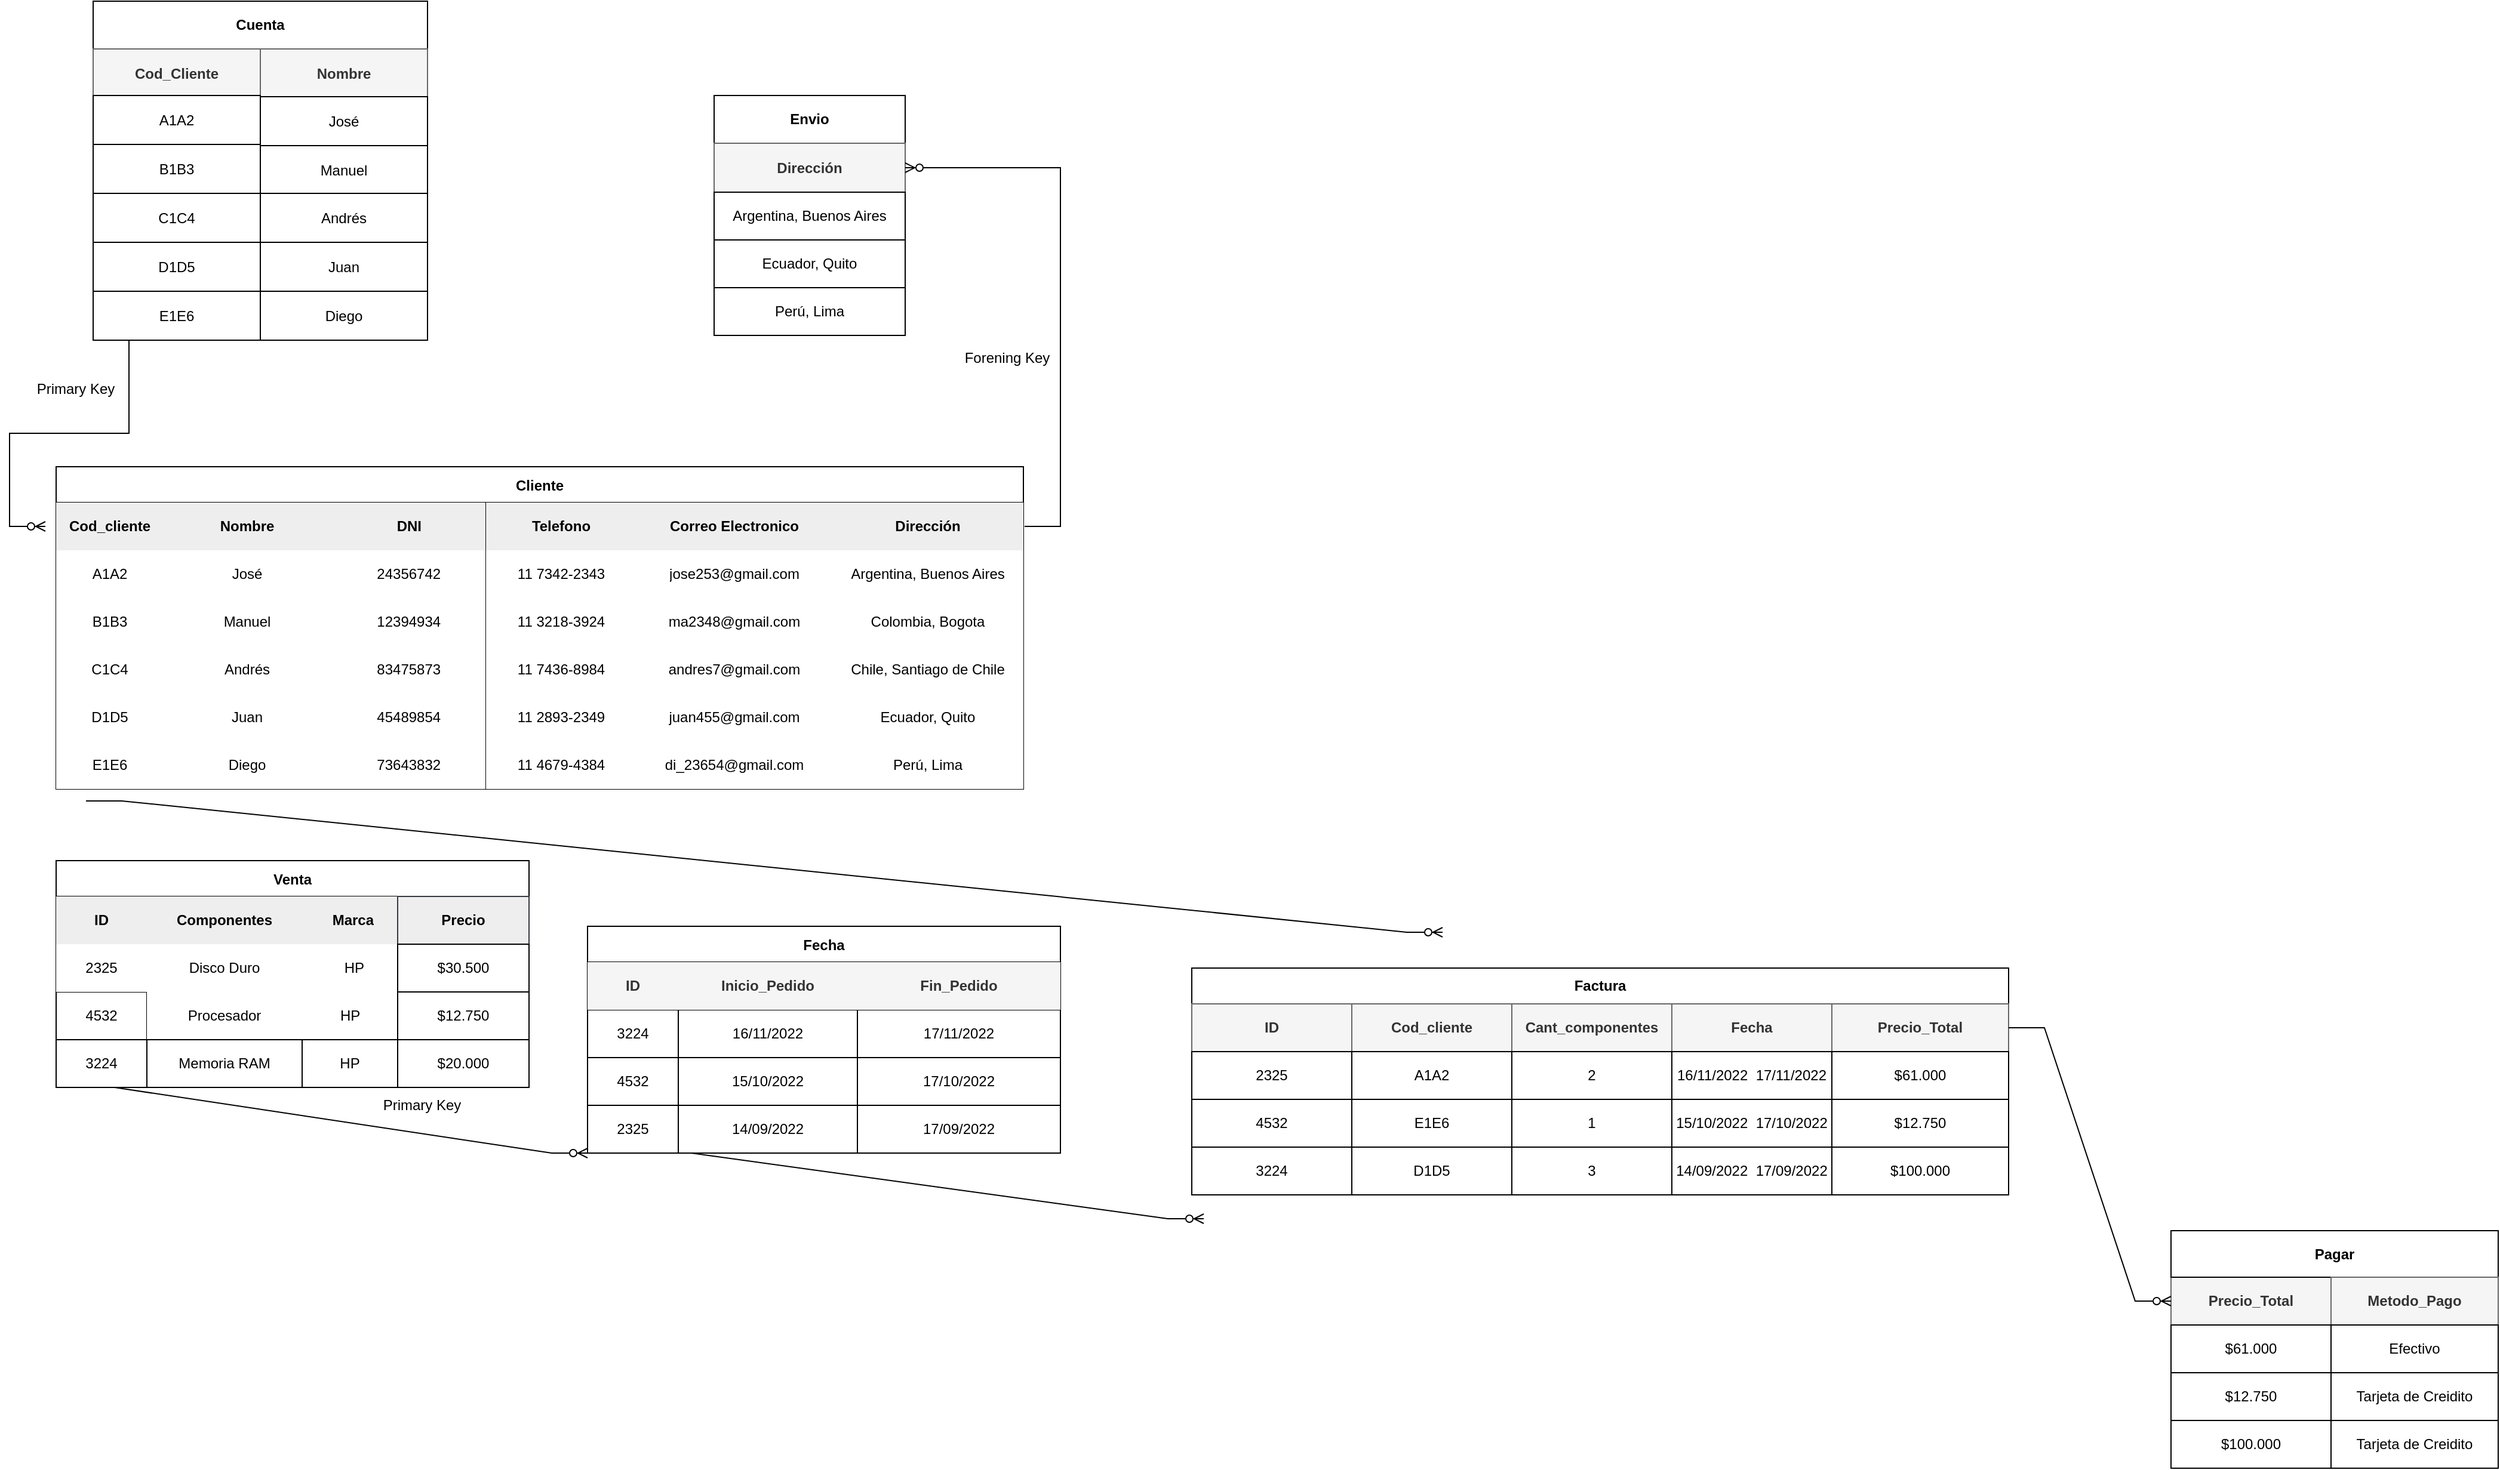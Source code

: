 <mxfile version="20.5.3" type="device"><diagram id="JBKViO2BY68Ah3hG3jkf" name="Página-1"><mxGraphModel dx="4299" dy="1928" grid="1" gridSize="10" guides="1" tooltips="1" connect="1" arrows="1" fold="1" page="1" pageScale="1" pageWidth="827" pageHeight="1169" math="0" shadow="0"><root><mxCell id="0"/><mxCell id="1" parent="0"/><mxCell id="SX-UD-Q0sHAjG9wGt3SO-8" value="&lt;b&gt;Cuenta&lt;/b&gt;" style="rounded=0;whiteSpace=wrap;html=1;" vertex="1" parent="1"><mxGeometry x="40" y="40" width="280" height="40" as="geometry"/></mxCell><mxCell id="SX-UD-Q0sHAjG9wGt3SO-9" value="&lt;b&gt;Cod_Cliente&lt;/b&gt;" style="rounded=0;whiteSpace=wrap;html=1;fillColor=#f5f5f5;fontColor=#333333;strokeColor=#666666;" vertex="1" parent="1"><mxGeometry x="40" y="80" width="140" height="41" as="geometry"/></mxCell><mxCell id="SX-UD-Q0sHAjG9wGt3SO-10" value="&lt;b&gt;Nombre&lt;/b&gt;" style="rounded=0;whiteSpace=wrap;html=1;fillColor=#f5f5f5;fontColor=#333333;strokeColor=#666666;" vertex="1" parent="1"><mxGeometry x="180" y="80" width="140" height="41" as="geometry"/></mxCell><mxCell id="SX-UD-Q0sHAjG9wGt3SO-11" value="A1A2" style="rounded=0;whiteSpace=wrap;html=1;" vertex="1" parent="1"><mxGeometry x="40" y="119" width="140" height="41" as="geometry"/></mxCell><mxCell id="SX-UD-Q0sHAjG9wGt3SO-12" value="B1B3" style="rounded=0;whiteSpace=wrap;html=1;" vertex="1" parent="1"><mxGeometry x="40" y="160" width="140" height="41" as="geometry"/></mxCell><mxCell id="SX-UD-Q0sHAjG9wGt3SO-13" value="C1C4" style="rounded=0;whiteSpace=wrap;html=1;" vertex="1" parent="1"><mxGeometry x="40" y="201" width="140" height="41" as="geometry"/></mxCell><mxCell id="SX-UD-Q0sHAjG9wGt3SO-14" value="José" style="rounded=0;whiteSpace=wrap;html=1;" vertex="1" parent="1"><mxGeometry x="180" y="120" width="140" height="41" as="geometry"/></mxCell><mxCell id="SX-UD-Q0sHAjG9wGt3SO-15" value="Manuel" style="rounded=0;whiteSpace=wrap;html=1;" vertex="1" parent="1"><mxGeometry x="180" y="161" width="140" height="41" as="geometry"/></mxCell><mxCell id="SX-UD-Q0sHAjG9wGt3SO-16" value="Andrés" style="rounded=0;whiteSpace=wrap;html=1;" vertex="1" parent="1"><mxGeometry x="180" y="201" width="140" height="41" as="geometry"/></mxCell><mxCell id="SX-UD-Q0sHAjG9wGt3SO-17" value="D1D5" style="rounded=0;whiteSpace=wrap;html=1;" vertex="1" parent="1"><mxGeometry x="40" y="242" width="140" height="41" as="geometry"/></mxCell><mxCell id="SX-UD-Q0sHAjG9wGt3SO-18" value="Juan" style="rounded=0;whiteSpace=wrap;html=1;" vertex="1" parent="1"><mxGeometry x="180" y="242" width="140" height="41" as="geometry"/></mxCell><mxCell id="SX-UD-Q0sHAjG9wGt3SO-19" value="E1E6" style="rounded=0;whiteSpace=wrap;html=1;" vertex="1" parent="1"><mxGeometry x="40" y="283" width="140" height="41" as="geometry"/></mxCell><mxCell id="SX-UD-Q0sHAjG9wGt3SO-20" value="Diego" style="rounded=0;whiteSpace=wrap;html=1;" vertex="1" parent="1"><mxGeometry x="180" y="283" width="140" height="41" as="geometry"/></mxCell><mxCell id="SX-UD-Q0sHAjG9wGt3SO-21" value="Cliente" style="shape=table;startSize=30;container=1;collapsible=0;childLayout=tableLayout;fontStyle=1;align=center;" vertex="1" parent="1"><mxGeometry x="9" y="430" width="810" height="270" as="geometry"/></mxCell><mxCell id="SX-UD-Q0sHAjG9wGt3SO-22" value="" style="shape=tableRow;horizontal=0;startSize=0;swimlaneHead=0;swimlaneBody=0;top=0;left=0;bottom=0;right=0;collapsible=0;dropTarget=0;fillColor=none;points=[[0,0.5],[1,0.5]];portConstraint=eastwest;" vertex="1" parent="SX-UD-Q0sHAjG9wGt3SO-21"><mxGeometry y="30" width="810" height="40" as="geometry"/></mxCell><mxCell id="SX-UD-Q0sHAjG9wGt3SO-23" value="&lt;b&gt;&lt;span style=&quot;white-space: pre;&quot;&gt;&amp;nbsp;  Cod_cliente&#9;&lt;/span&gt;&lt;span style=&quot;white-space: pre;&quot;&gt;&#9;&lt;/span&gt;&lt;span style=&quot;white-space: pre;&quot;&gt;&#9;&lt;/span&gt;&lt;span style=&quot;white-space: pre;&quot;&gt;&#9;&lt;/span&gt;&lt;/b&gt;" style="shape=partialRectangle;html=1;whiteSpace=wrap;connectable=0;fillColor=#eeeeee;top=0;left=0;bottom=0;right=0;overflow=hidden;strokeColor=#36393d;" vertex="1" parent="SX-UD-Q0sHAjG9wGt3SO-22"><mxGeometry width="90" height="40" as="geometry"><mxRectangle width="90" height="40" as="alternateBounds"/></mxGeometry></mxCell><mxCell id="SX-UD-Q0sHAjG9wGt3SO-24" value="&lt;b&gt;Nombre&lt;/b&gt;" style="shape=partialRectangle;html=1;whiteSpace=wrap;connectable=0;fillColor=#eeeeee;top=0;left=0;bottom=0;right=0;overflow=hidden;strokeColor=#36393d;" vertex="1" parent="SX-UD-Q0sHAjG9wGt3SO-22"><mxGeometry x="90" width="140" height="40" as="geometry"><mxRectangle width="140" height="40" as="alternateBounds"/></mxGeometry></mxCell><mxCell id="SX-UD-Q0sHAjG9wGt3SO-25" value="&lt;div style=&quot;text-align: center;&quot;&gt;&lt;b style=&quot;background-color: initial;&quot;&gt;&lt;span style=&quot;white-space: pre;&quot;&gt;&#9;&amp;nbsp;&lt;/span&gt;&amp;nbsp; &amp;nbsp;&lt;span style=&quot;white-space: pre;&quot;&gt;&#9;&lt;/span&gt;DNI&lt;/b&gt;&lt;/div&gt;" style="shape=partialRectangle;html=1;whiteSpace=wrap;connectable=0;fillColor=#eeeeee;top=0;left=0;bottom=0;right=0;overflow=hidden;align=left;strokeColor=#36393d;" vertex="1" parent="SX-UD-Q0sHAjG9wGt3SO-22"><mxGeometry x="230" width="580" height="40" as="geometry"><mxRectangle width="580" height="40" as="alternateBounds"/></mxGeometry></mxCell><mxCell id="SX-UD-Q0sHAjG9wGt3SO-26" value="" style="shape=tableRow;horizontal=0;startSize=0;swimlaneHead=0;swimlaneBody=0;top=0;left=0;bottom=0;right=0;collapsible=0;dropTarget=0;fillColor=none;points=[[0,0.5],[1,0.5]];portConstraint=eastwest;" vertex="1" parent="SX-UD-Q0sHAjG9wGt3SO-21"><mxGeometry y="70" width="810" height="40" as="geometry"/></mxCell><mxCell id="SX-UD-Q0sHAjG9wGt3SO-27" value="A1A2" style="shape=partialRectangle;html=1;whiteSpace=wrap;connectable=0;top=0;left=0;bottom=0;right=0;overflow=hidden;" vertex="1" parent="SX-UD-Q0sHAjG9wGt3SO-26"><mxGeometry width="90" height="40" as="geometry"><mxRectangle width="90" height="40" as="alternateBounds"/></mxGeometry></mxCell><mxCell id="SX-UD-Q0sHAjG9wGt3SO-28" value="José" style="shape=partialRectangle;html=1;whiteSpace=wrap;connectable=0;top=0;left=0;bottom=0;right=0;overflow=hidden;" vertex="1" parent="SX-UD-Q0sHAjG9wGt3SO-26"><mxGeometry x="90" width="140" height="40" as="geometry"><mxRectangle width="140" height="40" as="alternateBounds"/></mxGeometry></mxCell><mxCell id="SX-UD-Q0sHAjG9wGt3SO-29" value="&amp;nbsp; &amp;nbsp;&lt;span style=&quot;white-space: pre;&quot;&gt;&#9;&lt;/span&gt;&amp;nbsp; &amp;nbsp;24356742" style="shape=partialRectangle;html=1;whiteSpace=wrap;connectable=0;top=0;left=0;bottom=0;right=0;overflow=hidden;align=left;" vertex="1" parent="SX-UD-Q0sHAjG9wGt3SO-26"><mxGeometry x="230" width="580" height="40" as="geometry"><mxRectangle width="580" height="40" as="alternateBounds"/></mxGeometry></mxCell><mxCell id="SX-UD-Q0sHAjG9wGt3SO-30" value="" style="shape=tableRow;horizontal=0;startSize=0;swimlaneHead=0;swimlaneBody=0;top=0;left=0;bottom=0;right=0;collapsible=0;dropTarget=0;fillColor=none;points=[[0,0.5],[1,0.5]];portConstraint=eastwest;" vertex="1" parent="SX-UD-Q0sHAjG9wGt3SO-21"><mxGeometry y="110" width="810" height="40" as="geometry"/></mxCell><mxCell id="SX-UD-Q0sHAjG9wGt3SO-31" value="B1B3" style="shape=partialRectangle;html=1;whiteSpace=wrap;connectable=0;top=0;left=0;bottom=0;right=0;overflow=hidden;" vertex="1" parent="SX-UD-Q0sHAjG9wGt3SO-30"><mxGeometry width="90" height="40" as="geometry"><mxRectangle width="90" height="40" as="alternateBounds"/></mxGeometry></mxCell><mxCell id="SX-UD-Q0sHAjG9wGt3SO-32" value="Manuel" style="shape=partialRectangle;html=1;whiteSpace=wrap;connectable=0;top=0;left=0;bottom=0;right=0;overflow=hidden;" vertex="1" parent="SX-UD-Q0sHAjG9wGt3SO-30"><mxGeometry x="90" width="140" height="40" as="geometry"><mxRectangle width="140" height="40" as="alternateBounds"/></mxGeometry></mxCell><mxCell id="SX-UD-Q0sHAjG9wGt3SO-33" value="&amp;nbsp; &amp;nbsp; &amp;nbsp; &amp;nbsp; &amp;nbsp; &amp;nbsp;12394934" style="shape=partialRectangle;html=1;whiteSpace=wrap;connectable=0;top=0;left=0;bottom=0;right=0;overflow=hidden;align=left;" vertex="1" parent="SX-UD-Q0sHAjG9wGt3SO-30"><mxGeometry x="230" width="580" height="40" as="geometry"><mxRectangle width="580" height="40" as="alternateBounds"/></mxGeometry></mxCell><mxCell id="SX-UD-Q0sHAjG9wGt3SO-34" value="" style="shape=tableRow;horizontal=0;startSize=0;swimlaneHead=0;swimlaneBody=0;top=0;left=0;bottom=0;right=0;collapsible=0;dropTarget=0;fillColor=none;points=[[0,0.5],[1,0.5]];portConstraint=eastwest;" vertex="1" parent="SX-UD-Q0sHAjG9wGt3SO-21"><mxGeometry y="150" width="810" height="40" as="geometry"/></mxCell><mxCell id="SX-UD-Q0sHAjG9wGt3SO-35" value="C1C4" style="shape=partialRectangle;html=1;whiteSpace=wrap;connectable=0;top=0;left=0;bottom=0;right=0;overflow=hidden;" vertex="1" parent="SX-UD-Q0sHAjG9wGt3SO-34"><mxGeometry width="90" height="40" as="geometry"><mxRectangle width="90" height="40" as="alternateBounds"/></mxGeometry></mxCell><mxCell id="SX-UD-Q0sHAjG9wGt3SO-36" value="Andrés" style="shape=partialRectangle;html=1;whiteSpace=wrap;connectable=0;top=0;left=0;bottom=0;right=0;overflow=hidden;" vertex="1" parent="SX-UD-Q0sHAjG9wGt3SO-34"><mxGeometry x="90" width="140" height="40" as="geometry"><mxRectangle width="140" height="40" as="alternateBounds"/></mxGeometry></mxCell><mxCell id="SX-UD-Q0sHAjG9wGt3SO-37" value="&amp;nbsp; &amp;nbsp; &amp;nbsp; &amp;nbsp; &amp;nbsp; &amp;nbsp;83475873" style="shape=partialRectangle;html=1;whiteSpace=wrap;connectable=0;top=0;left=0;bottom=0;right=0;overflow=hidden;align=left;" vertex="1" parent="SX-UD-Q0sHAjG9wGt3SO-34"><mxGeometry x="230" width="580" height="40" as="geometry"><mxRectangle width="580" height="40" as="alternateBounds"/></mxGeometry></mxCell><mxCell id="SX-UD-Q0sHAjG9wGt3SO-38" value="" style="shape=tableRow;horizontal=0;startSize=0;swimlaneHead=0;swimlaneBody=0;top=0;left=0;bottom=0;right=0;collapsible=0;dropTarget=0;fillColor=none;points=[[0,0.5],[1,0.5]];portConstraint=eastwest;" vertex="1" parent="SX-UD-Q0sHAjG9wGt3SO-21"><mxGeometry y="190" width="810" height="40" as="geometry"/></mxCell><mxCell id="SX-UD-Q0sHAjG9wGt3SO-39" value="D1D5" style="shape=partialRectangle;html=1;whiteSpace=wrap;connectable=0;top=0;left=0;bottom=0;right=0;overflow=hidden;" vertex="1" parent="SX-UD-Q0sHAjG9wGt3SO-38"><mxGeometry width="90" height="40" as="geometry"><mxRectangle width="90" height="40" as="alternateBounds"/></mxGeometry></mxCell><mxCell id="SX-UD-Q0sHAjG9wGt3SO-40" value="Juan" style="shape=partialRectangle;html=1;whiteSpace=wrap;connectable=0;top=0;left=0;bottom=0;right=0;overflow=hidden;" vertex="1" parent="SX-UD-Q0sHAjG9wGt3SO-38"><mxGeometry x="90" width="140" height="40" as="geometry"><mxRectangle width="140" height="40" as="alternateBounds"/></mxGeometry></mxCell><mxCell id="SX-UD-Q0sHAjG9wGt3SO-41" value="&amp;nbsp; &amp;nbsp; &amp;nbsp; &amp;nbsp; &amp;nbsp; &amp;nbsp;45489854" style="shape=partialRectangle;html=1;whiteSpace=wrap;connectable=0;top=0;left=0;bottom=0;right=0;overflow=hidden;align=left;" vertex="1" parent="SX-UD-Q0sHAjG9wGt3SO-38"><mxGeometry x="230" width="580" height="40" as="geometry"><mxRectangle width="580" height="40" as="alternateBounds"/></mxGeometry></mxCell><mxCell id="SX-UD-Q0sHAjG9wGt3SO-42" value="" style="shape=tableRow;horizontal=0;startSize=0;swimlaneHead=0;swimlaneBody=0;top=0;left=0;bottom=0;right=0;collapsible=0;dropTarget=0;fillColor=none;points=[[0,0.5],[1,0.5]];portConstraint=eastwest;" vertex="1" parent="SX-UD-Q0sHAjG9wGt3SO-21"><mxGeometry y="230" width="810" height="40" as="geometry"/></mxCell><mxCell id="SX-UD-Q0sHAjG9wGt3SO-43" value="E1E6" style="shape=partialRectangle;html=1;whiteSpace=wrap;connectable=0;top=0;left=0;bottom=0;right=0;overflow=hidden;" vertex="1" parent="SX-UD-Q0sHAjG9wGt3SO-42"><mxGeometry width="90" height="40" as="geometry"><mxRectangle width="90" height="40" as="alternateBounds"/></mxGeometry></mxCell><mxCell id="SX-UD-Q0sHAjG9wGt3SO-44" value="Diego" style="shape=partialRectangle;html=1;whiteSpace=wrap;connectable=0;top=0;left=0;bottom=0;right=0;overflow=hidden;" vertex="1" parent="SX-UD-Q0sHAjG9wGt3SO-42"><mxGeometry x="90" width="140" height="40" as="geometry"><mxRectangle width="140" height="40" as="alternateBounds"/></mxGeometry></mxCell><mxCell id="SX-UD-Q0sHAjG9wGt3SO-45" value="&amp;nbsp; &amp;nbsp; &amp;nbsp; &amp;nbsp; &amp;nbsp; &amp;nbsp;73643832" style="shape=partialRectangle;html=1;whiteSpace=wrap;connectable=0;top=0;left=0;bottom=0;right=0;overflow=hidden;pointerEvents=1;align=left;" vertex="1" parent="SX-UD-Q0sHAjG9wGt3SO-42"><mxGeometry x="230" width="580" height="40" as="geometry"><mxRectangle width="580" height="40" as="alternateBounds"/></mxGeometry></mxCell><mxCell id="SX-UD-Q0sHAjG9wGt3SO-46" value="" style="shape=table;html=1;whiteSpace=wrap;startSize=0;container=1;collapsible=0;childLayout=tableLayout;" vertex="1" parent="1"><mxGeometry x="369" y="460" width="450" height="240" as="geometry"/></mxCell><mxCell id="SX-UD-Q0sHAjG9wGt3SO-47" value="" style="shape=tableRow;horizontal=0;startSize=0;swimlaneHead=0;swimlaneBody=0;top=0;left=0;bottom=0;right=0;collapsible=0;dropTarget=0;fillColor=none;points=[[0,0.5],[1,0.5]];portConstraint=eastwest;" vertex="1" parent="SX-UD-Q0sHAjG9wGt3SO-46"><mxGeometry width="450" height="40" as="geometry"/></mxCell><mxCell id="SX-UD-Q0sHAjG9wGt3SO-48" value="&lt;b&gt;Telefono&lt;/b&gt;" style="shape=partialRectangle;html=1;whiteSpace=wrap;connectable=0;fillColor=#eeeeee;top=0;left=0;bottom=0;right=0;overflow=hidden;strokeColor=#36393d;" vertex="1" parent="SX-UD-Q0sHAjG9wGt3SO-47"><mxGeometry width="126" height="40" as="geometry"><mxRectangle width="126" height="40" as="alternateBounds"/></mxGeometry></mxCell><mxCell id="SX-UD-Q0sHAjG9wGt3SO-49" value="&lt;b&gt;Correo Electronico&lt;/b&gt;" style="shape=partialRectangle;html=1;whiteSpace=wrap;connectable=0;fillColor=#eeeeee;top=0;left=0;bottom=0;right=0;overflow=hidden;strokeColor=#36393d;" vertex="1" parent="SX-UD-Q0sHAjG9wGt3SO-47"><mxGeometry x="126" width="164" height="40" as="geometry"><mxRectangle width="164" height="40" as="alternateBounds"/></mxGeometry></mxCell><mxCell id="SX-UD-Q0sHAjG9wGt3SO-50" value="&lt;b&gt;Dirección&lt;/b&gt;" style="shape=partialRectangle;html=1;whiteSpace=wrap;connectable=0;fillColor=#eeeeee;top=0;left=0;bottom=0;right=0;overflow=hidden;strokeColor=#36393d;" vertex="1" parent="SX-UD-Q0sHAjG9wGt3SO-47"><mxGeometry x="290" width="160" height="40" as="geometry"><mxRectangle width="160" height="40" as="alternateBounds"/></mxGeometry></mxCell><mxCell id="SX-UD-Q0sHAjG9wGt3SO-51" value="" style="shape=tableRow;horizontal=0;startSize=0;swimlaneHead=0;swimlaneBody=0;top=0;left=0;bottom=0;right=0;collapsible=0;dropTarget=0;fillColor=none;points=[[0,0.5],[1,0.5]];portConstraint=eastwest;" vertex="1" parent="SX-UD-Q0sHAjG9wGt3SO-46"><mxGeometry y="40" width="450" height="40" as="geometry"/></mxCell><mxCell id="SX-UD-Q0sHAjG9wGt3SO-52" value="11 7342-2343" style="shape=partialRectangle;html=1;whiteSpace=wrap;connectable=0;top=0;left=0;bottom=0;right=0;overflow=hidden;" vertex="1" parent="SX-UD-Q0sHAjG9wGt3SO-51"><mxGeometry width="126" height="40" as="geometry"><mxRectangle width="126" height="40" as="alternateBounds"/></mxGeometry></mxCell><mxCell id="SX-UD-Q0sHAjG9wGt3SO-53" value="jose253@gmail.com" style="shape=partialRectangle;html=1;whiteSpace=wrap;connectable=0;top=0;left=0;bottom=0;right=0;overflow=hidden;" vertex="1" parent="SX-UD-Q0sHAjG9wGt3SO-51"><mxGeometry x="126" width="164" height="40" as="geometry"><mxRectangle width="164" height="40" as="alternateBounds"/></mxGeometry></mxCell><mxCell id="SX-UD-Q0sHAjG9wGt3SO-54" value="Argentina, Buenos Aires" style="shape=partialRectangle;html=1;whiteSpace=wrap;connectable=0;top=0;left=0;bottom=0;right=0;overflow=hidden;" vertex="1" parent="SX-UD-Q0sHAjG9wGt3SO-51"><mxGeometry x="290" width="160" height="40" as="geometry"><mxRectangle width="160" height="40" as="alternateBounds"/></mxGeometry></mxCell><mxCell id="SX-UD-Q0sHAjG9wGt3SO-55" value="" style="shape=tableRow;horizontal=0;startSize=0;swimlaneHead=0;swimlaneBody=0;top=0;left=0;bottom=0;right=0;collapsible=0;dropTarget=0;fillColor=none;points=[[0,0.5],[1,0.5]];portConstraint=eastwest;" vertex="1" parent="SX-UD-Q0sHAjG9wGt3SO-46"><mxGeometry y="80" width="450" height="40" as="geometry"/></mxCell><mxCell id="SX-UD-Q0sHAjG9wGt3SO-56" value="11 3218-3924" style="shape=partialRectangle;html=1;whiteSpace=wrap;connectable=0;top=0;left=0;bottom=0;right=0;overflow=hidden;" vertex="1" parent="SX-UD-Q0sHAjG9wGt3SO-55"><mxGeometry width="126" height="40" as="geometry"><mxRectangle width="126" height="40" as="alternateBounds"/></mxGeometry></mxCell><mxCell id="SX-UD-Q0sHAjG9wGt3SO-57" value="ma2348@gmail.com" style="shape=partialRectangle;html=1;whiteSpace=wrap;connectable=0;top=0;left=0;bottom=0;right=0;overflow=hidden;" vertex="1" parent="SX-UD-Q0sHAjG9wGt3SO-55"><mxGeometry x="126" width="164" height="40" as="geometry"><mxRectangle width="164" height="40" as="alternateBounds"/></mxGeometry></mxCell><mxCell id="SX-UD-Q0sHAjG9wGt3SO-58" value="Colombia, Bogota" style="shape=partialRectangle;html=1;whiteSpace=wrap;connectable=0;top=0;left=0;bottom=0;right=0;overflow=hidden;pointerEvents=1;" vertex="1" parent="SX-UD-Q0sHAjG9wGt3SO-55"><mxGeometry x="290" width="160" height="40" as="geometry"><mxRectangle width="160" height="40" as="alternateBounds"/></mxGeometry></mxCell><mxCell id="SX-UD-Q0sHAjG9wGt3SO-59" value="" style="shape=tableRow;horizontal=0;startSize=0;swimlaneHead=0;swimlaneBody=0;top=0;left=0;bottom=0;right=0;collapsible=0;dropTarget=0;fillColor=none;points=[[0,0.5],[1,0.5]];portConstraint=eastwest;" vertex="1" parent="SX-UD-Q0sHAjG9wGt3SO-46"><mxGeometry y="120" width="450" height="40" as="geometry"/></mxCell><mxCell id="SX-UD-Q0sHAjG9wGt3SO-60" value="11 7436-8984" style="shape=partialRectangle;html=1;whiteSpace=wrap;connectable=0;top=0;left=0;bottom=0;right=0;overflow=hidden;" vertex="1" parent="SX-UD-Q0sHAjG9wGt3SO-59"><mxGeometry width="126" height="40" as="geometry"><mxRectangle width="126" height="40" as="alternateBounds"/></mxGeometry></mxCell><mxCell id="SX-UD-Q0sHAjG9wGt3SO-61" value="andres7@gmail.com" style="shape=partialRectangle;html=1;whiteSpace=wrap;connectable=0;top=0;left=0;bottom=0;right=0;overflow=hidden;" vertex="1" parent="SX-UD-Q0sHAjG9wGt3SO-59"><mxGeometry x="126" width="164" height="40" as="geometry"><mxRectangle width="164" height="40" as="alternateBounds"/></mxGeometry></mxCell><mxCell id="SX-UD-Q0sHAjG9wGt3SO-62" value="Chile, Santiago de Chile" style="shape=partialRectangle;html=1;whiteSpace=wrap;connectable=0;top=0;left=0;bottom=0;right=0;overflow=hidden;" vertex="1" parent="SX-UD-Q0sHAjG9wGt3SO-59"><mxGeometry x="290" width="160" height="40" as="geometry"><mxRectangle width="160" height="40" as="alternateBounds"/></mxGeometry></mxCell><mxCell id="SX-UD-Q0sHAjG9wGt3SO-63" value="" style="shape=tableRow;horizontal=0;startSize=0;swimlaneHead=0;swimlaneBody=0;top=0;left=0;bottom=0;right=0;collapsible=0;dropTarget=0;fillColor=none;points=[[0,0.5],[1,0.5]];portConstraint=eastwest;" vertex="1" parent="SX-UD-Q0sHAjG9wGt3SO-46"><mxGeometry y="160" width="450" height="40" as="geometry"/></mxCell><mxCell id="SX-UD-Q0sHAjG9wGt3SO-64" value="11 2893-2349" style="shape=partialRectangle;html=1;whiteSpace=wrap;connectable=0;top=0;left=0;bottom=0;right=0;overflow=hidden;" vertex="1" parent="SX-UD-Q0sHAjG9wGt3SO-63"><mxGeometry width="126" height="40" as="geometry"><mxRectangle width="126" height="40" as="alternateBounds"/></mxGeometry></mxCell><mxCell id="SX-UD-Q0sHAjG9wGt3SO-65" value="juan455@gmail.com" style="shape=partialRectangle;html=1;whiteSpace=wrap;connectable=0;top=0;left=0;bottom=0;right=0;overflow=hidden;" vertex="1" parent="SX-UD-Q0sHAjG9wGt3SO-63"><mxGeometry x="126" width="164" height="40" as="geometry"><mxRectangle width="164" height="40" as="alternateBounds"/></mxGeometry></mxCell><mxCell id="SX-UD-Q0sHAjG9wGt3SO-66" value="Ecuador, Quito" style="shape=partialRectangle;html=1;whiteSpace=wrap;connectable=0;top=0;left=0;bottom=0;right=0;overflow=hidden;" vertex="1" parent="SX-UD-Q0sHAjG9wGt3SO-63"><mxGeometry x="290" width="160" height="40" as="geometry"><mxRectangle width="160" height="40" as="alternateBounds"/></mxGeometry></mxCell><mxCell id="SX-UD-Q0sHAjG9wGt3SO-67" value="" style="shape=tableRow;horizontal=0;startSize=0;swimlaneHead=0;swimlaneBody=0;top=0;left=0;bottom=0;right=0;collapsible=0;dropTarget=0;fillColor=none;points=[[0,0.5],[1,0.5]];portConstraint=eastwest;" vertex="1" parent="SX-UD-Q0sHAjG9wGt3SO-46"><mxGeometry y="200" width="450" height="40" as="geometry"/></mxCell><mxCell id="SX-UD-Q0sHAjG9wGt3SO-68" value="11 4679-4384" style="shape=partialRectangle;html=1;whiteSpace=wrap;connectable=0;top=0;left=0;bottom=0;right=0;overflow=hidden;" vertex="1" parent="SX-UD-Q0sHAjG9wGt3SO-67"><mxGeometry width="126" height="40" as="geometry"><mxRectangle width="126" height="40" as="alternateBounds"/></mxGeometry></mxCell><mxCell id="SX-UD-Q0sHAjG9wGt3SO-69" value="di_23654@gmail.com" style="shape=partialRectangle;html=1;whiteSpace=wrap;connectable=0;top=0;left=0;bottom=0;right=0;overflow=hidden;" vertex="1" parent="SX-UD-Q0sHAjG9wGt3SO-67"><mxGeometry x="126" width="164" height="40" as="geometry"><mxRectangle width="164" height="40" as="alternateBounds"/></mxGeometry></mxCell><mxCell id="SX-UD-Q0sHAjG9wGt3SO-70" value="Perú, Lima" style="shape=partialRectangle;html=1;whiteSpace=wrap;connectable=0;top=0;left=0;bottom=0;right=0;overflow=hidden;pointerEvents=1;" vertex="1" parent="SX-UD-Q0sHAjG9wGt3SO-67"><mxGeometry x="290" width="160" height="40" as="geometry"><mxRectangle width="160" height="40" as="alternateBounds"/></mxGeometry></mxCell><mxCell id="SX-UD-Q0sHAjG9wGt3SO-72" value="" style="edgeStyle=entityRelationEdgeStyle;fontSize=12;html=1;endArrow=ERzeroToMany;endFill=1;rounded=0;exitX=0;exitY=1;exitDx=0;exitDy=0;" edge="1" parent="1" source="SX-UD-Q0sHAjG9wGt3SO-19"><mxGeometry width="100" height="100" relative="1" as="geometry"><mxPoint x="60" y="450" as="sourcePoint"/><mxPoint y="480" as="targetPoint"/></mxGeometry></mxCell><mxCell id="SX-UD-Q0sHAjG9wGt3SO-73" value="Primary Key" style="text;html=1;align=center;verticalAlign=middle;resizable=0;points=[];autosize=1;strokeColor=none;fillColor=none;" vertex="1" parent="1"><mxGeometry x="-20" y="350" width="90" height="30" as="geometry"/></mxCell><mxCell id="SX-UD-Q0sHAjG9wGt3SO-76" value="&lt;b&gt;Envio&lt;/b&gt;" style="rounded=0;whiteSpace=wrap;html=1;" vertex="1" parent="1"><mxGeometry x="560" y="119" width="160" height="40" as="geometry"/></mxCell><mxCell id="SX-UD-Q0sHAjG9wGt3SO-77" value="&lt;b&gt;Dirección&lt;/b&gt;" style="rounded=0;whiteSpace=wrap;html=1;fillColor=#f5f5f5;fontColor=#333333;strokeColor=#666666;" vertex="1" parent="1"><mxGeometry x="560" y="159" width="160" height="41" as="geometry"/></mxCell><mxCell id="SX-UD-Q0sHAjG9wGt3SO-78" value="Argentina, Buenos Aires" style="rounded=0;whiteSpace=wrap;html=1;" vertex="1" parent="1"><mxGeometry x="560" y="200" width="160" height="40" as="geometry"/></mxCell><mxCell id="SX-UD-Q0sHAjG9wGt3SO-79" value="Ecuador, Quito" style="rounded=0;whiteSpace=wrap;html=1;" vertex="1" parent="1"><mxGeometry x="560" y="240" width="160" height="40" as="geometry"/></mxCell><mxCell id="SX-UD-Q0sHAjG9wGt3SO-80" value="Perú, Lima" style="rounded=0;whiteSpace=wrap;html=1;" vertex="1" parent="1"><mxGeometry x="560" y="280" width="160" height="40" as="geometry"/></mxCell><mxCell id="SX-UD-Q0sHAjG9wGt3SO-82" value="" style="edgeStyle=entityRelationEdgeStyle;fontSize=12;html=1;endArrow=ERzeroToMany;endFill=1;rounded=0;entryX=1;entryY=0.5;entryDx=0;entryDy=0;" edge="1" parent="1" target="SX-UD-Q0sHAjG9wGt3SO-77"><mxGeometry width="100" height="100" relative="1" as="geometry"><mxPoint x="820" y="480" as="sourcePoint"/><mxPoint x="940" y="380" as="targetPoint"/></mxGeometry></mxCell><mxCell id="SX-UD-Q0sHAjG9wGt3SO-83" value="Forening Key" style="text;html=1;align=center;verticalAlign=middle;resizable=0;points=[];autosize=1;strokeColor=none;fillColor=none;" vertex="1" parent="1"><mxGeometry x="760" y="324" width="90" height="30" as="geometry"/></mxCell><mxCell id="SX-UD-Q0sHAjG9wGt3SO-84" value="Venta" style="shape=table;startSize=30;container=1;collapsible=0;childLayout=tableLayout;fontStyle=1;align=center;" vertex="1" parent="1"><mxGeometry x="9" y="760" width="396" height="150" as="geometry"/></mxCell><mxCell id="SX-UD-Q0sHAjG9wGt3SO-85" value="" style="shape=tableRow;horizontal=0;startSize=0;swimlaneHead=0;swimlaneBody=0;top=0;left=0;bottom=0;right=0;collapsible=0;dropTarget=0;fillColor=none;points=[[0,0.5],[1,0.5]];portConstraint=eastwest;" vertex="1" parent="SX-UD-Q0sHAjG9wGt3SO-84"><mxGeometry y="30" width="396" height="40" as="geometry"/></mxCell><mxCell id="SX-UD-Q0sHAjG9wGt3SO-86" value="&lt;b&gt;ID&lt;/b&gt;" style="shape=partialRectangle;html=1;whiteSpace=wrap;connectable=0;fillColor=#eeeeee;top=0;left=0;bottom=0;right=0;overflow=hidden;strokeColor=#36393d;" vertex="1" parent="SX-UD-Q0sHAjG9wGt3SO-85"><mxGeometry width="76" height="40" as="geometry"><mxRectangle width="76" height="40" as="alternateBounds"/></mxGeometry></mxCell><mxCell id="SX-UD-Q0sHAjG9wGt3SO-87" value="&lt;b&gt;Componentes&lt;/b&gt;" style="shape=partialRectangle;html=1;whiteSpace=wrap;connectable=0;fillColor=#eeeeee;top=0;left=0;bottom=0;right=0;overflow=hidden;strokeColor=#36393d;" vertex="1" parent="SX-UD-Q0sHAjG9wGt3SO-85"><mxGeometry x="76" width="130" height="40" as="geometry"><mxRectangle width="130" height="40" as="alternateBounds"/></mxGeometry></mxCell><mxCell id="SX-UD-Q0sHAjG9wGt3SO-88" value="&lt;b&gt;&amp;nbsp; &amp;nbsp; &amp;nbsp; &amp;nbsp;Marca&lt;/b&gt;" style="shape=partialRectangle;html=1;whiteSpace=wrap;connectable=0;fillColor=#eeeeee;top=0;left=0;bottom=0;right=0;overflow=hidden;align=left;strokeColor=#36393d;" vertex="1" parent="SX-UD-Q0sHAjG9wGt3SO-85"><mxGeometry x="206" width="190" height="40" as="geometry"><mxRectangle width="190" height="40" as="alternateBounds"/></mxGeometry></mxCell><mxCell id="SX-UD-Q0sHAjG9wGt3SO-89" value="" style="shape=tableRow;horizontal=0;startSize=0;swimlaneHead=0;swimlaneBody=0;top=0;left=0;bottom=0;right=0;collapsible=0;dropTarget=0;fillColor=none;points=[[0,0.5],[1,0.5]];portConstraint=eastwest;" vertex="1" parent="SX-UD-Q0sHAjG9wGt3SO-84"><mxGeometry y="70" width="396" height="40" as="geometry"/></mxCell><mxCell id="SX-UD-Q0sHAjG9wGt3SO-90" value="2325" style="shape=partialRectangle;html=1;whiteSpace=wrap;connectable=0;top=0;left=0;bottom=0;right=0;overflow=hidden;" vertex="1" parent="SX-UD-Q0sHAjG9wGt3SO-89"><mxGeometry width="76" height="40" as="geometry"><mxRectangle width="76" height="40" as="alternateBounds"/></mxGeometry></mxCell><mxCell id="SX-UD-Q0sHAjG9wGt3SO-91" value="Disco Duro" style="shape=partialRectangle;html=1;whiteSpace=wrap;connectable=0;top=0;left=0;bottom=0;right=0;overflow=hidden;" vertex="1" parent="SX-UD-Q0sHAjG9wGt3SO-89"><mxGeometry x="76" width="130" height="40" as="geometry"><mxRectangle width="130" height="40" as="alternateBounds"/></mxGeometry></mxCell><mxCell id="SX-UD-Q0sHAjG9wGt3SO-92" value="&lt;span style=&quot;white-space: pre;&quot;&gt;&#9;&lt;/span&gt;&amp;nbsp; HP" style="shape=partialRectangle;html=1;whiteSpace=wrap;connectable=0;top=0;left=0;bottom=0;right=0;overflow=hidden;align=left;" vertex="1" parent="SX-UD-Q0sHAjG9wGt3SO-89"><mxGeometry x="206" width="190" height="40" as="geometry"><mxRectangle width="190" height="40" as="alternateBounds"/></mxGeometry></mxCell><mxCell id="SX-UD-Q0sHAjG9wGt3SO-93" value="" style="shape=tableRow;horizontal=0;startSize=0;swimlaneHead=0;swimlaneBody=0;top=0;left=0;bottom=0;right=0;collapsible=0;dropTarget=0;fillColor=none;points=[[0,0.5],[1,0.5]];portConstraint=eastwest;" vertex="1" parent="SX-UD-Q0sHAjG9wGt3SO-84"><mxGeometry y="110" width="396" height="40" as="geometry"/></mxCell><mxCell id="SX-UD-Q0sHAjG9wGt3SO-94" value="4532" style="shape=partialRectangle;html=1;whiteSpace=wrap;connectable=0;fillColor=none;top=0;left=0;bottom=0;right=0;overflow=hidden;" vertex="1" parent="SX-UD-Q0sHAjG9wGt3SO-93"><mxGeometry width="76" height="40" as="geometry"><mxRectangle width="76" height="40" as="alternateBounds"/></mxGeometry></mxCell><mxCell id="SX-UD-Q0sHAjG9wGt3SO-95" value="Procesador" style="shape=partialRectangle;html=1;whiteSpace=wrap;connectable=0;fillColor=default;top=0;left=0;bottom=0;right=0;overflow=hidden;" vertex="1" parent="SX-UD-Q0sHAjG9wGt3SO-93"><mxGeometry x="76" width="130" height="40" as="geometry"><mxRectangle width="130" height="40" as="alternateBounds"/></mxGeometry></mxCell><mxCell id="SX-UD-Q0sHAjG9wGt3SO-96" value="&amp;nbsp; &amp;nbsp; &amp;nbsp; &amp;nbsp; &amp;nbsp;HP" style="shape=partialRectangle;html=1;whiteSpace=wrap;connectable=0;top=0;left=0;bottom=0;right=0;overflow=hidden;align=left;" vertex="1" parent="SX-UD-Q0sHAjG9wGt3SO-93"><mxGeometry x="206" width="190" height="40" as="geometry"><mxRectangle width="190" height="40" as="alternateBounds"/></mxGeometry></mxCell><mxCell id="SX-UD-Q0sHAjG9wGt3SO-97" value="&lt;b&gt;Precio&lt;/b&gt;" style="rounded=0;whiteSpace=wrap;html=1;fillColor=#eeeeee;strokeColor=#36393d;" vertex="1" parent="1"><mxGeometry x="295" y="790" width="110" height="40" as="geometry"/></mxCell><mxCell id="SX-UD-Q0sHAjG9wGt3SO-98" value="$30.500" style="rounded=0;whiteSpace=wrap;html=1;" vertex="1" parent="1"><mxGeometry x="295" y="830" width="110" height="40" as="geometry"/></mxCell><mxCell id="SX-UD-Q0sHAjG9wGt3SO-99" value="$12.750" style="rounded=0;whiteSpace=wrap;html=1;" vertex="1" parent="1"><mxGeometry x="295" y="870" width="110" height="40" as="geometry"/></mxCell><mxCell id="SX-UD-Q0sHAjG9wGt3SO-100" value="3224" style="rounded=0;whiteSpace=wrap;html=1;" vertex="1" parent="1"><mxGeometry x="9" y="910" width="76" height="40" as="geometry"/></mxCell><mxCell id="SX-UD-Q0sHAjG9wGt3SO-101" value="Memoria RAM" style="rounded=0;whiteSpace=wrap;html=1;" vertex="1" parent="1"><mxGeometry x="85" y="910" width="130" height="40" as="geometry"/></mxCell><mxCell id="SX-UD-Q0sHAjG9wGt3SO-102" value="HP" style="rounded=0;whiteSpace=wrap;html=1;" vertex="1" parent="1"><mxGeometry x="215" y="910" width="80" height="40" as="geometry"/></mxCell><mxCell id="SX-UD-Q0sHAjG9wGt3SO-103" value="$20.000" style="rounded=0;whiteSpace=wrap;html=1;" vertex="1" parent="1"><mxGeometry x="295" y="910" width="110" height="40" as="geometry"/></mxCell><mxCell id="SX-UD-Q0sHAjG9wGt3SO-104" value="Fecha" style="shape=table;startSize=30;container=1;collapsible=0;childLayout=tableLayout;fontStyle=1;align=center;fillColor=default;" vertex="1" parent="1"><mxGeometry x="454" y="815" width="396" height="150" as="geometry"/></mxCell><mxCell id="SX-UD-Q0sHAjG9wGt3SO-105" value="" style="shape=tableRow;horizontal=0;startSize=0;swimlaneHead=0;swimlaneBody=0;top=0;left=0;bottom=0;right=0;collapsible=0;dropTarget=0;fillColor=none;points=[[0,0.5],[1,0.5]];portConstraint=eastwest;" vertex="1" parent="SX-UD-Q0sHAjG9wGt3SO-104"><mxGeometry y="30" width="396" height="40" as="geometry"/></mxCell><mxCell id="SX-UD-Q0sHAjG9wGt3SO-106" value="&lt;b&gt;ID&lt;/b&gt;" style="shape=partialRectangle;html=1;whiteSpace=wrap;connectable=0;fillColor=#f5f5f5;top=0;left=0;bottom=0;right=0;overflow=hidden;fontColor=#333333;strokeColor=#666666;" vertex="1" parent="SX-UD-Q0sHAjG9wGt3SO-105"><mxGeometry width="76" height="40" as="geometry"><mxRectangle width="76" height="40" as="alternateBounds"/></mxGeometry></mxCell><mxCell id="SX-UD-Q0sHAjG9wGt3SO-107" value="&lt;b&gt;Inicio_Pedido&lt;/b&gt;" style="shape=partialRectangle;html=1;whiteSpace=wrap;connectable=0;fillColor=#f5f5f5;top=0;left=0;bottom=0;right=0;overflow=hidden;fontColor=#333333;strokeColor=#666666;" vertex="1" parent="SX-UD-Q0sHAjG9wGt3SO-105"><mxGeometry x="76" width="150" height="40" as="geometry"><mxRectangle width="150" height="40" as="alternateBounds"/></mxGeometry></mxCell><mxCell id="SX-UD-Q0sHAjG9wGt3SO-108" value="&lt;b&gt;Fin_Pedido&lt;/b&gt;" style="shape=partialRectangle;html=1;whiteSpace=wrap;connectable=0;fillColor=#f5f5f5;top=0;left=0;bottom=0;right=0;overflow=hidden;fontColor=#333333;strokeColor=#666666;" vertex="1" parent="SX-UD-Q0sHAjG9wGt3SO-105"><mxGeometry x="226" width="170" height="40" as="geometry"><mxRectangle width="170" height="40" as="alternateBounds"/></mxGeometry></mxCell><mxCell id="SX-UD-Q0sHAjG9wGt3SO-109" value="" style="shape=tableRow;horizontal=0;startSize=0;swimlaneHead=0;swimlaneBody=0;top=0;left=0;bottom=0;right=0;collapsible=0;dropTarget=0;fillColor=none;points=[[0,0.5],[1,0.5]];portConstraint=eastwest;" vertex="1" parent="SX-UD-Q0sHAjG9wGt3SO-104"><mxGeometry y="70" width="396" height="40" as="geometry"/></mxCell><mxCell id="SX-UD-Q0sHAjG9wGt3SO-110" value="3224" style="shape=partialRectangle;html=1;whiteSpace=wrap;connectable=0;fillColor=none;top=0;left=0;bottom=0;right=0;overflow=hidden;" vertex="1" parent="SX-UD-Q0sHAjG9wGt3SO-109"><mxGeometry width="76" height="40" as="geometry"><mxRectangle width="76" height="40" as="alternateBounds"/></mxGeometry></mxCell><mxCell id="SX-UD-Q0sHAjG9wGt3SO-111" value="16/11/2022" style="shape=partialRectangle;html=1;whiteSpace=wrap;connectable=0;fillColor=none;top=0;left=0;bottom=0;right=0;overflow=hidden;" vertex="1" parent="SX-UD-Q0sHAjG9wGt3SO-109"><mxGeometry x="76" width="150" height="40" as="geometry"><mxRectangle width="150" height="40" as="alternateBounds"/></mxGeometry></mxCell><mxCell id="SX-UD-Q0sHAjG9wGt3SO-112" value="17/11/2022" style="shape=partialRectangle;html=1;whiteSpace=wrap;connectable=0;fillColor=none;top=0;left=0;bottom=0;right=0;overflow=hidden;" vertex="1" parent="SX-UD-Q0sHAjG9wGt3SO-109"><mxGeometry x="226" width="170" height="40" as="geometry"><mxRectangle width="170" height="40" as="alternateBounds"/></mxGeometry></mxCell><mxCell id="SX-UD-Q0sHAjG9wGt3SO-113" value="" style="shape=tableRow;horizontal=0;startSize=0;swimlaneHead=0;swimlaneBody=0;top=0;left=0;bottom=0;right=0;collapsible=0;dropTarget=0;fillColor=none;points=[[0,0.5],[1,0.5]];portConstraint=eastwest;" vertex="1" parent="SX-UD-Q0sHAjG9wGt3SO-104"><mxGeometry y="110" width="396" height="40" as="geometry"/></mxCell><mxCell id="SX-UD-Q0sHAjG9wGt3SO-114" value="4532" style="shape=partialRectangle;html=1;whiteSpace=wrap;connectable=0;fillColor=none;top=0;left=0;bottom=0;right=0;overflow=hidden;" vertex="1" parent="SX-UD-Q0sHAjG9wGt3SO-113"><mxGeometry width="76" height="40" as="geometry"><mxRectangle width="76" height="40" as="alternateBounds"/></mxGeometry></mxCell><mxCell id="SX-UD-Q0sHAjG9wGt3SO-115" value="15/10/2022" style="shape=partialRectangle;html=1;whiteSpace=wrap;connectable=0;fillColor=none;top=0;left=0;bottom=0;right=0;overflow=hidden;" vertex="1" parent="SX-UD-Q0sHAjG9wGt3SO-113"><mxGeometry x="76" width="150" height="40" as="geometry"><mxRectangle width="150" height="40" as="alternateBounds"/></mxGeometry></mxCell><mxCell id="SX-UD-Q0sHAjG9wGt3SO-116" value="17/10/2022" style="shape=partialRectangle;html=1;whiteSpace=wrap;connectable=0;fillColor=none;top=0;left=0;bottom=0;right=0;overflow=hidden;" vertex="1" parent="SX-UD-Q0sHAjG9wGt3SO-113"><mxGeometry x="226" width="170" height="40" as="geometry"><mxRectangle width="170" height="40" as="alternateBounds"/></mxGeometry></mxCell><mxCell id="SX-UD-Q0sHAjG9wGt3SO-117" value="2325" style="rounded=0;whiteSpace=wrap;html=1;fillColor=default;" vertex="1" parent="1"><mxGeometry x="454" y="965" width="76" height="40" as="geometry"/></mxCell><mxCell id="SX-UD-Q0sHAjG9wGt3SO-118" value="14/09/2022" style="rounded=0;whiteSpace=wrap;html=1;fillColor=default;" vertex="1" parent="1"><mxGeometry x="530" y="965" width="150" height="40" as="geometry"/></mxCell><mxCell id="SX-UD-Q0sHAjG9wGt3SO-119" value="17/09/2022" style="rounded=0;whiteSpace=wrap;html=1;fillColor=default;" vertex="1" parent="1"><mxGeometry x="680" y="965" width="170" height="40" as="geometry"/></mxCell><mxCell id="SX-UD-Q0sHAjG9wGt3SO-120" value="" style="edgeStyle=entityRelationEdgeStyle;fontSize=12;html=1;endArrow=ERzeroToMany;endFill=1;rounded=0;entryX=0;entryY=1;entryDx=0;entryDy=0;exitX=0.25;exitY=1;exitDx=0;exitDy=0;" edge="1" parent="1" source="SX-UD-Q0sHAjG9wGt3SO-100" target="SX-UD-Q0sHAjG9wGt3SO-117"><mxGeometry width="100" height="100" relative="1" as="geometry"><mxPoint x="85" y="1010" as="sourcePoint"/><mxPoint x="485" y="990" as="targetPoint"/></mxGeometry></mxCell><mxCell id="SX-UD-Q0sHAjG9wGt3SO-121" value="Primary Key" style="text;html=1;align=center;verticalAlign=middle;resizable=0;points=[];autosize=1;strokeColor=none;fillColor=none;" vertex="1" parent="1"><mxGeometry x="270" y="950" width="90" height="30" as="geometry"/></mxCell><mxCell id="SX-UD-Q0sHAjG9wGt3SO-122" value="&lt;b&gt;Factura&lt;/b&gt;" style="rounded=0;whiteSpace=wrap;html=1;fillColor=default;" vertex="1" parent="1"><mxGeometry x="960" y="850" width="684" height="30" as="geometry"/></mxCell><mxCell id="SX-UD-Q0sHAjG9wGt3SO-123" value="&lt;b&gt;Cod_cliente&lt;/b&gt;" style="rounded=0;whiteSpace=wrap;html=1;fillColor=#f5f5f5;fontColor=#333333;strokeColor=#666666;" vertex="1" parent="1"><mxGeometry x="1094" y="880" width="134" height="40" as="geometry"/></mxCell><mxCell id="SX-UD-Q0sHAjG9wGt3SO-124" value="&lt;b&gt;Cant_componentes&lt;/b&gt;" style="rounded=0;whiteSpace=wrap;html=1;fillColor=#f5f5f5;fontColor=#333333;strokeColor=#666666;" vertex="1" parent="1"><mxGeometry x="1228" y="880" width="134" height="40" as="geometry"/></mxCell><mxCell id="SX-UD-Q0sHAjG9wGt3SO-125" value="&lt;b&gt;Fecha&lt;/b&gt;" style="rounded=0;whiteSpace=wrap;html=1;fillColor=#f5f5f5;fontColor=#333333;strokeColor=#666666;" vertex="1" parent="1"><mxGeometry x="1362" y="880" width="134" height="40" as="geometry"/></mxCell><mxCell id="SX-UD-Q0sHAjG9wGt3SO-126" value="&lt;b&gt;Precio_Total&lt;/b&gt;" style="rounded=0;whiteSpace=wrap;html=1;fillColor=#f5f5f5;fontColor=#333333;strokeColor=#666666;" vertex="1" parent="1"><mxGeometry x="1496" y="880" width="148" height="40" as="geometry"/></mxCell><mxCell id="SX-UD-Q0sHAjG9wGt3SO-127" value="&lt;b&gt;ID&lt;/b&gt;" style="rounded=0;whiteSpace=wrap;html=1;fillColor=#f5f5f5;fontColor=#333333;strokeColor=#666666;" vertex="1" parent="1"><mxGeometry x="960" y="880" width="134" height="40" as="geometry"/></mxCell><mxCell id="SX-UD-Q0sHAjG9wGt3SO-128" value="2325" style="rounded=0;whiteSpace=wrap;html=1;fillColor=default;" vertex="1" parent="1"><mxGeometry x="960" y="920" width="134" height="40" as="geometry"/></mxCell><mxCell id="SX-UD-Q0sHAjG9wGt3SO-129" value="A1A2" style="rounded=0;whiteSpace=wrap;html=1;fillColor=default;" vertex="1" parent="1"><mxGeometry x="1094" y="920" width="134" height="40" as="geometry"/></mxCell><mxCell id="SX-UD-Q0sHAjG9wGt3SO-130" value="2" style="rounded=0;whiteSpace=wrap;html=1;fillColor=default;" vertex="1" parent="1"><mxGeometry x="1228" y="920" width="134" height="40" as="geometry"/></mxCell><mxCell id="SX-UD-Q0sHAjG9wGt3SO-131" value="16/11/2022&amp;nbsp; 17/11/2022" style="rounded=0;whiteSpace=wrap;html=1;fillColor=default;" vertex="1" parent="1"><mxGeometry x="1362" y="920" width="134" height="40" as="geometry"/></mxCell><mxCell id="SX-UD-Q0sHAjG9wGt3SO-132" value="$61.000" style="rounded=0;whiteSpace=wrap;html=1;fillColor=default;" vertex="1" parent="1"><mxGeometry x="1496" y="920" width="148" height="40" as="geometry"/></mxCell><mxCell id="SX-UD-Q0sHAjG9wGt3SO-133" value="4532" style="rounded=0;whiteSpace=wrap;html=1;fillColor=default;" vertex="1" parent="1"><mxGeometry x="960" y="960" width="134" height="40" as="geometry"/></mxCell><mxCell id="SX-UD-Q0sHAjG9wGt3SO-134" value="E1E6" style="rounded=0;whiteSpace=wrap;html=1;fillColor=default;" vertex="1" parent="1"><mxGeometry x="1094" y="960" width="134" height="40" as="geometry"/></mxCell><mxCell id="SX-UD-Q0sHAjG9wGt3SO-135" value="1" style="rounded=0;whiteSpace=wrap;html=1;fillColor=default;" vertex="1" parent="1"><mxGeometry x="1228" y="960" width="134" height="40" as="geometry"/></mxCell><mxCell id="SX-UD-Q0sHAjG9wGt3SO-136" value="15/10/2022&amp;nbsp; 17/10/2022" style="rounded=0;whiteSpace=wrap;html=1;fillColor=default;" vertex="1" parent="1"><mxGeometry x="1362" y="960" width="134" height="40" as="geometry"/></mxCell><mxCell id="SX-UD-Q0sHAjG9wGt3SO-137" value="$12.750" style="rounded=0;whiteSpace=wrap;html=1;fillColor=default;" vertex="1" parent="1"><mxGeometry x="1496" y="960" width="148" height="40" as="geometry"/></mxCell><mxCell id="SX-UD-Q0sHAjG9wGt3SO-138" value="3224" style="rounded=0;whiteSpace=wrap;html=1;fillColor=default;" vertex="1" parent="1"><mxGeometry x="960" y="1000" width="134" height="40" as="geometry"/></mxCell><mxCell id="SX-UD-Q0sHAjG9wGt3SO-139" value="D1D5" style="rounded=0;whiteSpace=wrap;html=1;fillColor=default;" vertex="1" parent="1"><mxGeometry x="1094" y="1000" width="134" height="40" as="geometry"/></mxCell><mxCell id="SX-UD-Q0sHAjG9wGt3SO-140" value="3" style="rounded=0;whiteSpace=wrap;html=1;fillColor=default;" vertex="1" parent="1"><mxGeometry x="1228" y="1000" width="134" height="40" as="geometry"/></mxCell><mxCell id="SX-UD-Q0sHAjG9wGt3SO-141" value="14/09/2022&amp;nbsp; 17/09/2022" style="rounded=0;whiteSpace=wrap;html=1;fillColor=default;" vertex="1" parent="1"><mxGeometry x="1362" y="1000" width="134" height="40" as="geometry"/></mxCell><mxCell id="SX-UD-Q0sHAjG9wGt3SO-142" value="$100.000" style="rounded=0;whiteSpace=wrap;html=1;fillColor=default;" vertex="1" parent="1"><mxGeometry x="1496" y="1000" width="148" height="40" as="geometry"/></mxCell><mxCell id="SX-UD-Q0sHAjG9wGt3SO-143" value="" style="edgeStyle=entityRelationEdgeStyle;fontSize=12;html=1;endArrow=ERzeroToMany;endFill=1;rounded=0;" edge="1" parent="1"><mxGeometry width="100" height="100" relative="1" as="geometry"><mxPoint x="34" y="710" as="sourcePoint"/><mxPoint x="1170" y="820" as="targetPoint"/></mxGeometry></mxCell><mxCell id="SX-UD-Q0sHAjG9wGt3SO-145" value="" style="edgeStyle=entityRelationEdgeStyle;fontSize=12;html=1;endArrow=ERzeroToMany;endFill=1;rounded=0;exitX=0.75;exitY=1;exitDx=0;exitDy=0;" edge="1" parent="1" source="SX-UD-Q0sHAjG9wGt3SO-117"><mxGeometry width="100" height="100" relative="1" as="geometry"><mxPoint x="910" y="990" as="sourcePoint"/><mxPoint x="970" y="1060" as="targetPoint"/></mxGeometry></mxCell><mxCell id="SX-UD-Q0sHAjG9wGt3SO-146" value="&lt;b&gt;Precio_Total&lt;/b&gt;" style="rounded=0;whiteSpace=wrap;html=1;fillColor=#f5f5f5;fontColor=#333333;strokeColor=#666666;" vertex="1" parent="1"><mxGeometry x="1780" y="1109" width="134" height="40" as="geometry"/></mxCell><mxCell id="SX-UD-Q0sHAjG9wGt3SO-147" value="&lt;b&gt;Pagar&lt;/b&gt;" style="rounded=0;whiteSpace=wrap;html=1;fillColor=default;" vertex="1" parent="1"><mxGeometry x="1780" y="1070" width="274" height="39" as="geometry"/></mxCell><mxCell id="SX-UD-Q0sHAjG9wGt3SO-148" value="&lt;b&gt;Metodo_Pago&lt;/b&gt;" style="rounded=0;whiteSpace=wrap;html=1;fillColor=#f5f5f5;fontColor=#333333;strokeColor=#666666;" vertex="1" parent="1"><mxGeometry x="1914" y="1109" width="140" height="40" as="geometry"/></mxCell><mxCell id="SX-UD-Q0sHAjG9wGt3SO-149" value="Efectivo" style="rounded=0;whiteSpace=wrap;html=1;fillColor=default;" vertex="1" parent="1"><mxGeometry x="1914" y="1149" width="140" height="40" as="geometry"/></mxCell><mxCell id="SX-UD-Q0sHAjG9wGt3SO-150" value="$61.000" style="rounded=0;whiteSpace=wrap;html=1;fillColor=default;" vertex="1" parent="1"><mxGeometry x="1780" y="1149" width="134" height="40" as="geometry"/></mxCell><mxCell id="SX-UD-Q0sHAjG9wGt3SO-151" value="$12.750" style="rounded=0;whiteSpace=wrap;html=1;fillColor=default;" vertex="1" parent="1"><mxGeometry x="1780" y="1189" width="134" height="40" as="geometry"/></mxCell><mxCell id="SX-UD-Q0sHAjG9wGt3SO-152" value="$100.000" style="rounded=0;whiteSpace=wrap;html=1;fillColor=default;" vertex="1" parent="1"><mxGeometry x="1780" y="1229" width="134" height="40" as="geometry"/></mxCell><mxCell id="SX-UD-Q0sHAjG9wGt3SO-153" value="Tarjeta de Creidito" style="rounded=0;whiteSpace=wrap;html=1;fillColor=default;" vertex="1" parent="1"><mxGeometry x="1914" y="1189" width="140" height="40" as="geometry"/></mxCell><mxCell id="SX-UD-Q0sHAjG9wGt3SO-154" value="Tarjeta de Creidito" style="rounded=0;whiteSpace=wrap;html=1;fillColor=default;" vertex="1" parent="1"><mxGeometry x="1914" y="1229" width="140" height="40" as="geometry"/></mxCell><mxCell id="SX-UD-Q0sHAjG9wGt3SO-155" value="" style="edgeStyle=entityRelationEdgeStyle;fontSize=12;html=1;endArrow=ERzeroToMany;endFill=1;rounded=0;entryX=0;entryY=0.5;entryDx=0;entryDy=0;exitX=1;exitY=0.5;exitDx=0;exitDy=0;" edge="1" parent="1" source="SX-UD-Q0sHAjG9wGt3SO-126" target="SX-UD-Q0sHAjG9wGt3SO-146"><mxGeometry width="100" height="100" relative="1" as="geometry"><mxPoint x="1670" y="960" as="sourcePoint"/><mxPoint x="1770" y="860" as="targetPoint"/></mxGeometry></mxCell></root></mxGraphModel></diagram></mxfile>